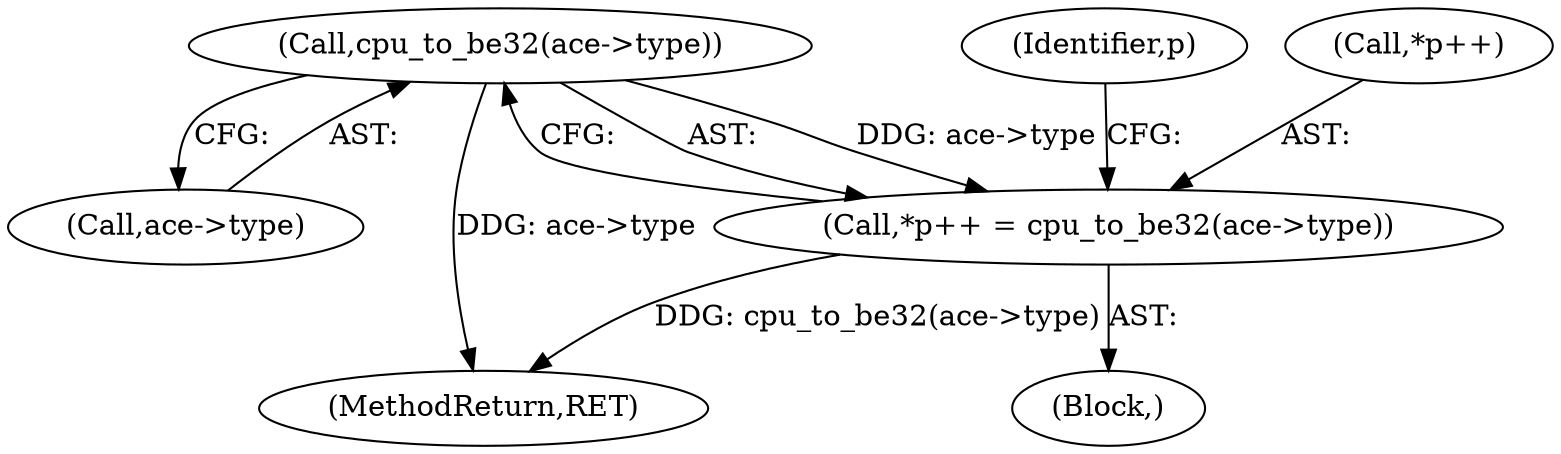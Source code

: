 digraph "0_linux_c70422f760c120480fee4de6c38804c72aa26bc1_12@pointer" {
"1000934" [label="(Call,cpu_to_be32(ace->type))"];
"1000930" [label="(Call,*p++ = cpu_to_be32(ace->type))"];
"1000934" [label="(Call,cpu_to_be32(ace->type))"];
"1000930" [label="(Call,*p++ = cpu_to_be32(ace->type))"];
"1000941" [label="(Identifier,p)"];
"1000935" [label="(Call,ace->type)"];
"1000918" [label="(Block,)"];
"1000931" [label="(Call,*p++)"];
"1001934" [label="(MethodReturn,RET)"];
"1000934" -> "1000930"  [label="AST: "];
"1000934" -> "1000935"  [label="CFG: "];
"1000935" -> "1000934"  [label="AST: "];
"1000930" -> "1000934"  [label="CFG: "];
"1000934" -> "1001934"  [label="DDG: ace->type"];
"1000934" -> "1000930"  [label="DDG: ace->type"];
"1000930" -> "1000918"  [label="AST: "];
"1000931" -> "1000930"  [label="AST: "];
"1000941" -> "1000930"  [label="CFG: "];
"1000930" -> "1001934"  [label="DDG: cpu_to_be32(ace->type)"];
}
